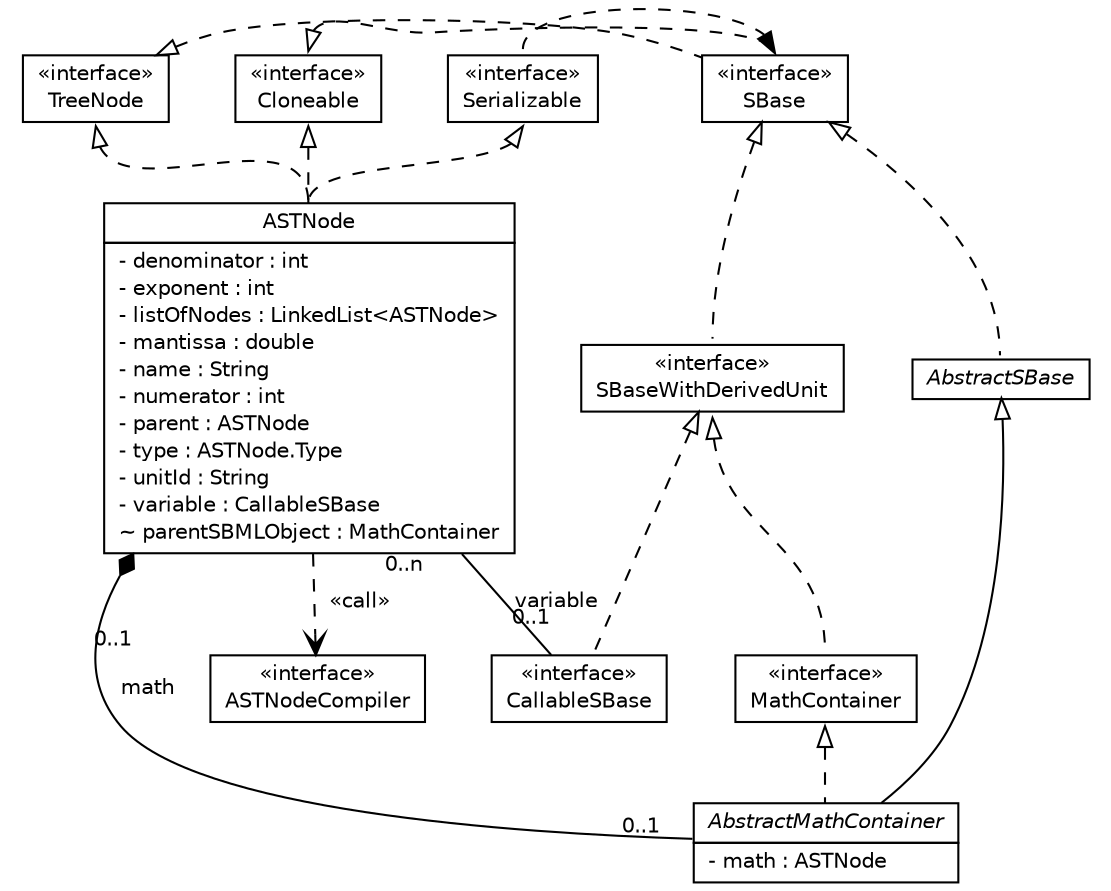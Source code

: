 #!/usr/local/bin/dot
#
# Class diagram
# Generated by UMLGraph version 5.2 (http://www.umlgraph.org/)
#
// dot -Tpdf -oMathContainerClass.pdf MathContainerClass.dot && acroread MathContainerClass.pdf &
digraph G {
margin=0;
	edge [fontname="Helvetica",fontsize=10,labelfontname="Helvetica",labelfontsize=10];
        node [fontname="Helvetica",fontsize=10,shape=plaintext,margin="0.1,0"];
	nodesep=0.25;
	ranksep=0.5;
	// org.sbml.jsbml.AbstractMathContainer
	c0 [label=<<table title="org.sbml.jsbml.AbstractMathContainer" border="0" cellborder="1" cellspacing="0" cellpadding="2" port="p">
		<tr><td><table border="0" cellspacing="0" cellpadding="1">
<tr><td align="center" balign="center"><font face="Helvetica-Oblique"> AbstractMathContainer </font></td></tr>
		</table></td></tr>
		<tr><td><table border="0" cellspacing="0" cellpadding="1">
<tr><td align="left" balign="left"> - math : ASTNode </td></tr>
		</table></td></tr>
		</table>>, fontname="Helvetica", fontcolor="black", fontsize=10.0];
	//org.sbml.jsbml.AbstractMathContainer extends AbstractSBase
	c1:p -> c0:p [dir=back,arrowtail=empty];
	// org.sbml.jsbml.AbstractMathContainer COMPOSED ASTNode
	c2:p -> c0:p [taillabel="\n\n\n      0..1", label="math", headlabel="\n\n0..1     ", fontname="Helvetica", fontcolor="black", fontsize=10.0, color="black", arrowhead=none, arrowtail=diamond, dir=back];
	// org.sbml.jsbml.AbstractMathContainer COMPOSED ASTNode
	c2:p -> c10:p [taillabel="0..n      ", label="variable", headlabel="0..1\n\n", fontname="Helvetica", fontcolor="black", fontsize=10.0, color="black", arrowhead=diamond, arrowtail=none, dir=back];
	// AbstractSBase
	c1[height=0.1,label=<<table title="org.sbml.jsbml.AbstractSBase" border="0" cellborder="1" cellspacing="0" cellpadding="2" port="p" href="http://java.sun.com/j2se/1.4.2/docs/api//AbstractSBase.html">
		<tr><td><table border="0" cellspacing="0" cellpadding="1">
<tr><td align="center" balign="center"><font face="Helvetica-Oblique"> AbstractSBase </font></td></tr>
		</table></td></tr>
		</table>>, fontname="Helvetica", fontcolor="black", fontsize=10.0];
// 	// ASTNode
// 	c2[label=<<table title="ASTNode" border="0" cellborder="1" cellspacing="0" cellpadding="2" port="p" href="http://java.sun.com/j2se/1.4.2/docs/api//ASTNode.html">
// 		<tr><td><table border="0" cellspacing="0" cellpadding="1">
// <tr><td align="center" balign="center"> ASTNode </td></tr>
// 		</table></td></tr>
// 		</table>>, fontname="Helvetica", fontcolor="black", fontsize=10.0];

/*
 * Test
 */

	// org.sbml.jsbml.ASTNode
	c2 [height=0.1,label=<<table title="org.sbml.jsbml.ASTNode" border="0" cellborder="1" cellspacing="0" cellpadding="2" port="p">
		<tr><td><table border="0" cellspacing="0" cellpadding="1">
<tr><td align="center" balign="center"> ASTNode </td></tr>
		</table></td></tr>
		<tr><td><table border="0" cellspacing="0" cellpadding="1">
<tr><td align="left" balign="left"> - denominator : int </td></tr>
<tr><td align="left" balign="left"> - exponent : int </td></tr>
<tr><td align="left" balign="left"> - listOfNodes : LinkedList&lt;ASTNode&gt; </td></tr>
<tr><td align="left" balign="left"> - mantissa : double </td></tr>
<tr><td align="left" balign="left"> - name : String </td></tr>
<tr><td align="left" balign="left"> - numerator : int </td></tr>
<tr><td align="left" balign="left"> - parent : ASTNode </td></tr>
<tr><td align="left" balign="left"> - type : ASTNode.Type </td></tr>
<tr><td align="left" balign="left"> - unitId : String </td></tr>
<tr><td align="left" balign="left"> - variable : CallableSBase </td></tr>
<tr><td align="left" balign="left"> ~ parentSBMLObject : MathContainer </td></tr>
		</table></td></tr>
		</table>>, fontname="Helvetica", fontcolor="black", fontsize=10.0];
	// org.sbml.jsbml.ASTNodeCompiler
	c3 [label=<<table title="org.sbml.jsbml.ASTNodeCompiler" border="0" cellborder="1" cellspacing="0" cellpadding="2" port="p">
		<tr><td><table border="0" cellspacing="0" cellpadding="1">
<tr><td align="center" balign="center"> &#171;interface&#187; </td></tr>
<tr><td align="center" balign="center"> ASTNodeCompiler </td></tr>
		</table></td></tr>
		</table>>, fontname="Helvetica", fontcolor="black", fontsize=10.0];
	//org.sbml.jsbml.ASTNode implements javax.swing.tree.TreeNode
	c4:s -> c2:n [dir=back,arrowtail=empty,style=dashed];
// 	// org.sbml.jsbml.ASTNode COMPOSED org.sbml.jsbml.ASTNode
// 	c2:ne -> c2:se [taillabel="0..n\n\n\n\n", label=" child", headlabel="\n1", fontname="Helvetica", fontcolor="black", fontsize=10.0, color="black", arrowhead=none, arrowtail=diamond];
	// org.sbml.jsbml.ASTNode DEPEND org.sbml.jsbml.ASTNodeCompiler
	c2:p -> c3:p [taillabel="", label="  &#171;call&#187;", headlabel="", fontname="Helvetica", fontcolor="black", fontsize=10.0, color="black", arrowhead=open, style=dashed];
	// javax.swing.tree.TreeNode
	c4 [label=<<table title="javax.swing.tree.TreeNode" border="0" cellborder="1" cellspacing="0" cellpadding="2" port="p" href="http://java.sun.com/j2se/1.4.2/docs/api/javax/swing/tree/TreeNode.html">
		<tr><td><table border="0" cellspacing="0" cellpadding="1">
<tr><td align="center" balign="center"> &#171;interface&#187; </td></tr>
<tr><td align="center" balign="center"> TreeNode </td></tr>
		</table></td></tr>
		</table>>, fontname="Helvetica", fontcolor="black", fontsize=10.0];
        // org.sbml.jsbml.SBaseWithDerivedUnit
	c5 [label=<<table title="org.sbml.jsbml.SBaseWithDerivedUnit" border="0" cellborder="1" cellspacing="0" cellpadding="2" port="p">
		<tr><td><table border="0" cellspacing="0" cellpadding="1">
<tr><td align="center" balign="center"> &#171;interface&#187; </td></tr>
<tr><td align="center" balign="center"> SBaseWithDerivedUnit </td></tr>
		</table></td></tr>
		</table>>, fontname="Helvetica", fontcolor="black", fontsize=10.0];

	// org.sbml.jsbml.MathContainer
        // MathContainer -> SBaseWithDerivedUnit
        c5:s -> c7:n [dir=back,arrowtail=empty,style=dashed];
        // AbstractMathContainer -> MathContainer
        c7:s -> c0:n [dir=back,arrowtail=empty,style=dashed];
        // org.sbml.jsbml.SBase
	c6 [width=0.1,height=0.1,label=<<table title="org.sbml.jsbml.SBase" border="0" cellborder="1" cellspacing="0" cellpadding="2" port="p">
		<tr><td><table border="0" cellspacing="0" cellpadding="1">
<tr><td align="center" balign="center"> &#171;interface&#187; </td></tr>
<tr><td align="center" balign="center"> SBase </td></tr>
		</table></td></tr>
		</table>>, fontname="Helvetica", fontcolor="black", fontsize=10.0];
	c7 [label=<<table title="org.sbml.jsbml.MathContainer" border="0" cellborder="1" cellspacing="0" cellpadding="2" port="p">
		<tr><td><table border="0" cellspacing="0" cellpadding="1">
<tr><td align="center" balign="center"> &#171;interface&#187; </td></tr>
<tr><td align="center" balign="center"> MathContainer </td></tr>
		</table></td></tr>
		</table>>, fontname="Helvetica", fontcolor="black", fontsize=10.0];

	// java.lang.Cloneable
	c8 [label=<<table title="java.lang.Cloneable" border="0" cellborder="1" cellspacing="0" cellpadding="2" port="p">
		<tr><td><table border="0" cellspacing="0" cellpadding="1">
<tr><td align="center" balign="center"> &#171;interface&#187; </td></tr>
<tr><td align="center" balign="center"> Cloneable </td></tr>
		</table></td></tr>
		</table>>, fontname="Helvetica", fontcolor="black", fontsize=10.0];
	// java.io.Serializable
	c9 [label=<<table title="java.io.Serializable" border="0" cellborder="1" cellspacing="0" cellpadding="2" port="p">
		<tr><td><table border="0" cellspacing="0" cellpadding="1">
<tr><td align="center" balign="center"> &#171;interface&#187; </td></tr>
<tr><td align="center" balign="center"> Serializable </td></tr>
		</table></td></tr>
		</table>>, fontname="Helvetica", fontcolor="black", fontsize=10.0];
	// org.sbml.jsbml.CallableSBase
	c10 [label=<<table title="org.sbml.jsbml.CallableSBase" border="0" cellborder="1" cellspacing="0" cellpadding="2" port="p">
		<tr><td><table border="0" cellspacing="0" cellpadding="1">
<tr><td align="center" balign="center"> &#171;interface&#187; </td></tr>
<tr><td align="center" balign="center"> CallableSBase </td></tr>
		</table></td></tr>
		</table>>, fontname="Helvetica", fontcolor="black", fontsize=10.0];


        // AbstractSBase -> SBase
        c6:p -> c1:n [dir=back,arrowtail=empty,style=dashed];
        // SBaseWithDerivedUnit -> SBase
        c6:p -> c5:n [dir=back,arrowtail=empty,style=dashed];
        // SBase -> TreeNode
        c4:p -> c6:p [dir=back,arrowtail=empty,style=dashed];
        // SBase -> Cloneable
        c8:n -> c6:n [dir=back,arrowtail=empty,style=dashed];
        // SBase -> Serializable
        c9:n -> c6:n [dir=back,arrowtail=empty,style=dashed];
        // CallableSBase -> SBase
        c5:p -> c10:p [dir=back,arrowtail=empty,style=dashed];
        // ASTNode -> Cloneable
        c8:s -> c2:n [dir=back,arrowtail=empty,style=dashed];
        // ASTNode -> Serializable
        c9:s -> c2:n [dir=back,arrowtail=empty,style=dashed];

 {rank="same"; c5; c1}
 {rank="same"; c4; c6; c8; c9}
}


